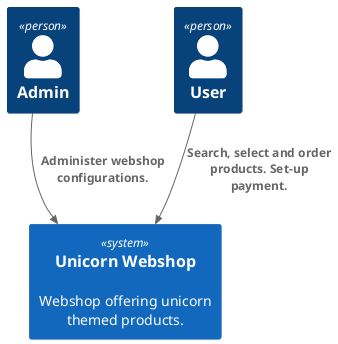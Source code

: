 @startuml c4-1-context
!include <C4/C4_Context>


Person(admin, "Admin")
Person(user, "User")

System(system, "Unicorn Webshop", "Webshop offering unicorn themed products.") 

Rel(user, system, "Search, select and order products. Set-up payment.")
Rel(admin, system, "Administer webshop configurations.")


@enduml
